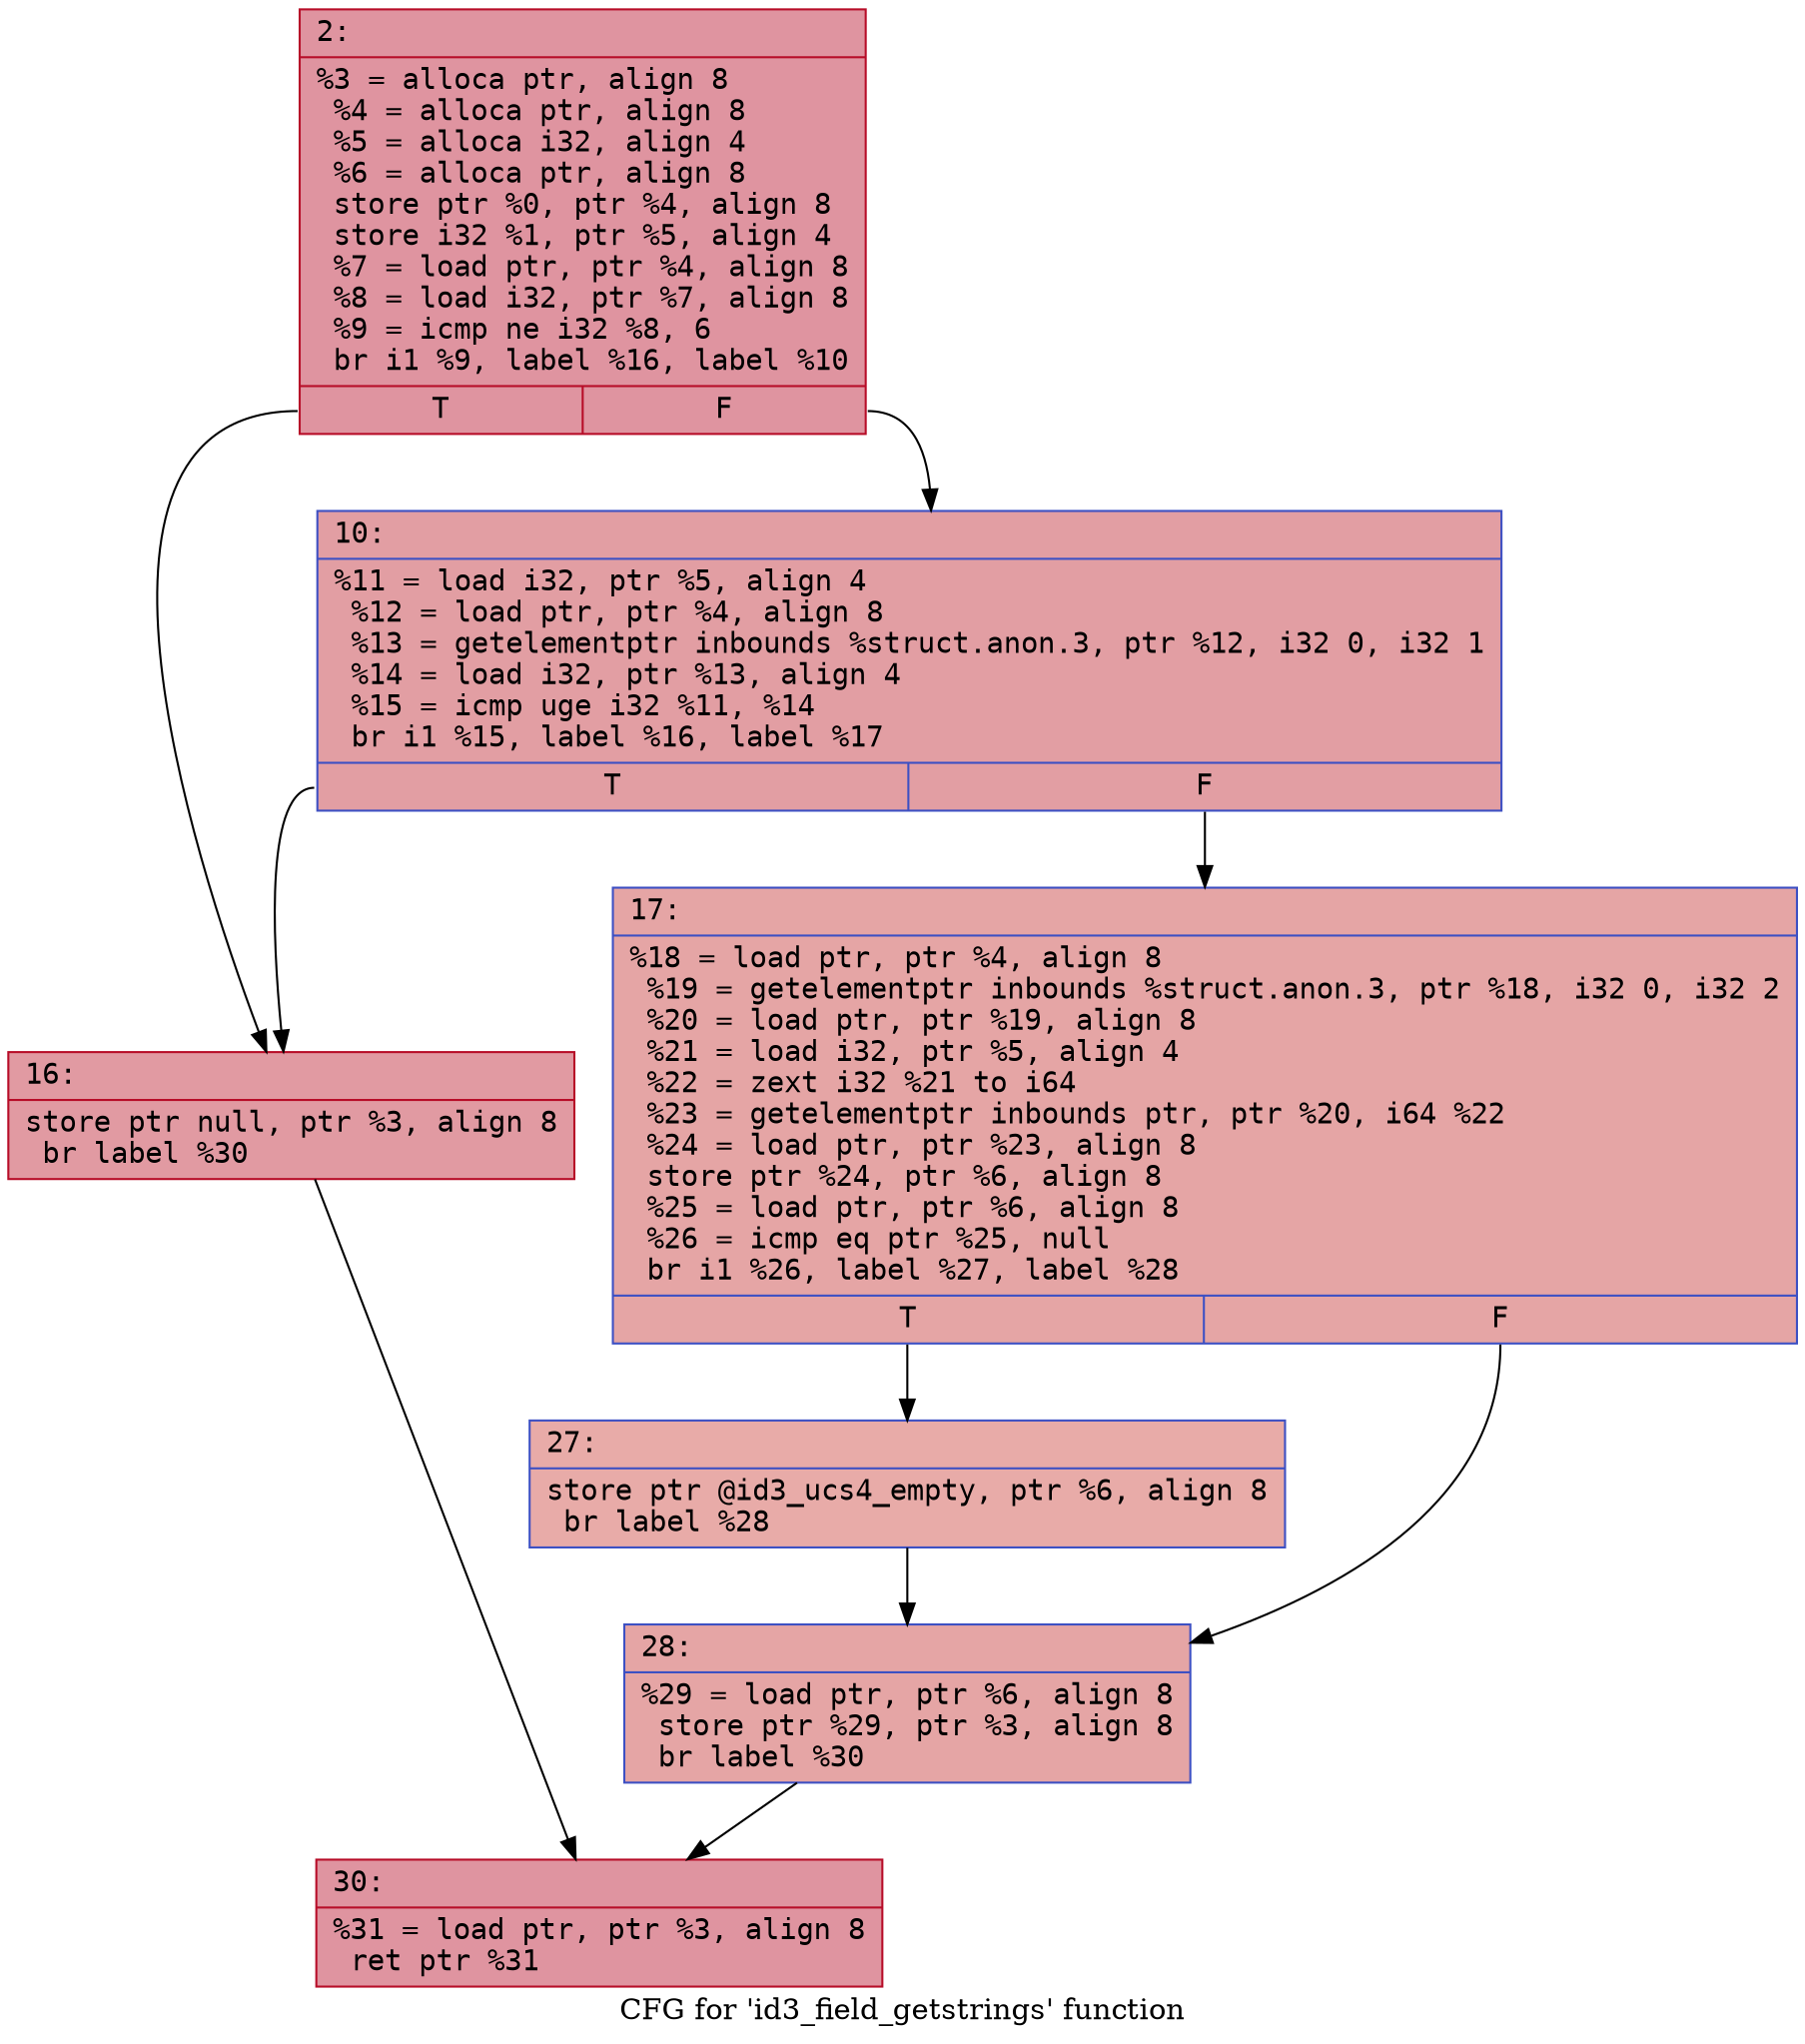digraph "CFG for 'id3_field_getstrings' function" {
	label="CFG for 'id3_field_getstrings' function";

	Node0x600001e537a0 [shape=record,color="#b70d28ff", style=filled, fillcolor="#b70d2870" fontname="Courier",label="{2:\l|  %3 = alloca ptr, align 8\l  %4 = alloca ptr, align 8\l  %5 = alloca i32, align 4\l  %6 = alloca ptr, align 8\l  store ptr %0, ptr %4, align 8\l  store i32 %1, ptr %5, align 4\l  %7 = load ptr, ptr %4, align 8\l  %8 = load i32, ptr %7, align 8\l  %9 = icmp ne i32 %8, 6\l  br i1 %9, label %16, label %10\l|{<s0>T|<s1>F}}"];
	Node0x600001e537a0:s0 -> Node0x600001e53840[tooltip="2 -> 16\nProbability 50.00%" ];
	Node0x600001e537a0:s1 -> Node0x600001e537f0[tooltip="2 -> 10\nProbability 50.00%" ];
	Node0x600001e537f0 [shape=record,color="#3d50c3ff", style=filled, fillcolor="#be242e70" fontname="Courier",label="{10:\l|  %11 = load i32, ptr %5, align 4\l  %12 = load ptr, ptr %4, align 8\l  %13 = getelementptr inbounds %struct.anon.3, ptr %12, i32 0, i32 1\l  %14 = load i32, ptr %13, align 4\l  %15 = icmp uge i32 %11, %14\l  br i1 %15, label %16, label %17\l|{<s0>T|<s1>F}}"];
	Node0x600001e537f0:s0 -> Node0x600001e53840[tooltip="10 -> 16\nProbability 50.00%" ];
	Node0x600001e537f0:s1 -> Node0x600001e53890[tooltip="10 -> 17\nProbability 50.00%" ];
	Node0x600001e53840 [shape=record,color="#b70d28ff", style=filled, fillcolor="#bb1b2c70" fontname="Courier",label="{16:\l|  store ptr null, ptr %3, align 8\l  br label %30\l}"];
	Node0x600001e53840 -> Node0x600001e53980[tooltip="16 -> 30\nProbability 100.00%" ];
	Node0x600001e53890 [shape=record,color="#3d50c3ff", style=filled, fillcolor="#c5333470" fontname="Courier",label="{17:\l|  %18 = load ptr, ptr %4, align 8\l  %19 = getelementptr inbounds %struct.anon.3, ptr %18, i32 0, i32 2\l  %20 = load ptr, ptr %19, align 8\l  %21 = load i32, ptr %5, align 4\l  %22 = zext i32 %21 to i64\l  %23 = getelementptr inbounds ptr, ptr %20, i64 %22\l  %24 = load ptr, ptr %23, align 8\l  store ptr %24, ptr %6, align 8\l  %25 = load ptr, ptr %6, align 8\l  %26 = icmp eq ptr %25, null\l  br i1 %26, label %27, label %28\l|{<s0>T|<s1>F}}"];
	Node0x600001e53890:s0 -> Node0x600001e538e0[tooltip="17 -> 27\nProbability 37.50%" ];
	Node0x600001e53890:s1 -> Node0x600001e53930[tooltip="17 -> 28\nProbability 62.50%" ];
	Node0x600001e538e0 [shape=record,color="#3d50c3ff", style=filled, fillcolor="#cc403a70" fontname="Courier",label="{27:\l|  store ptr @id3_ucs4_empty, ptr %6, align 8\l  br label %28\l}"];
	Node0x600001e538e0 -> Node0x600001e53930[tooltip="27 -> 28\nProbability 100.00%" ];
	Node0x600001e53930 [shape=record,color="#3d50c3ff", style=filled, fillcolor="#c5333470" fontname="Courier",label="{28:\l|  %29 = load ptr, ptr %6, align 8\l  store ptr %29, ptr %3, align 8\l  br label %30\l}"];
	Node0x600001e53930 -> Node0x600001e53980[tooltip="28 -> 30\nProbability 100.00%" ];
	Node0x600001e53980 [shape=record,color="#b70d28ff", style=filled, fillcolor="#b70d2870" fontname="Courier",label="{30:\l|  %31 = load ptr, ptr %3, align 8\l  ret ptr %31\l}"];
}
